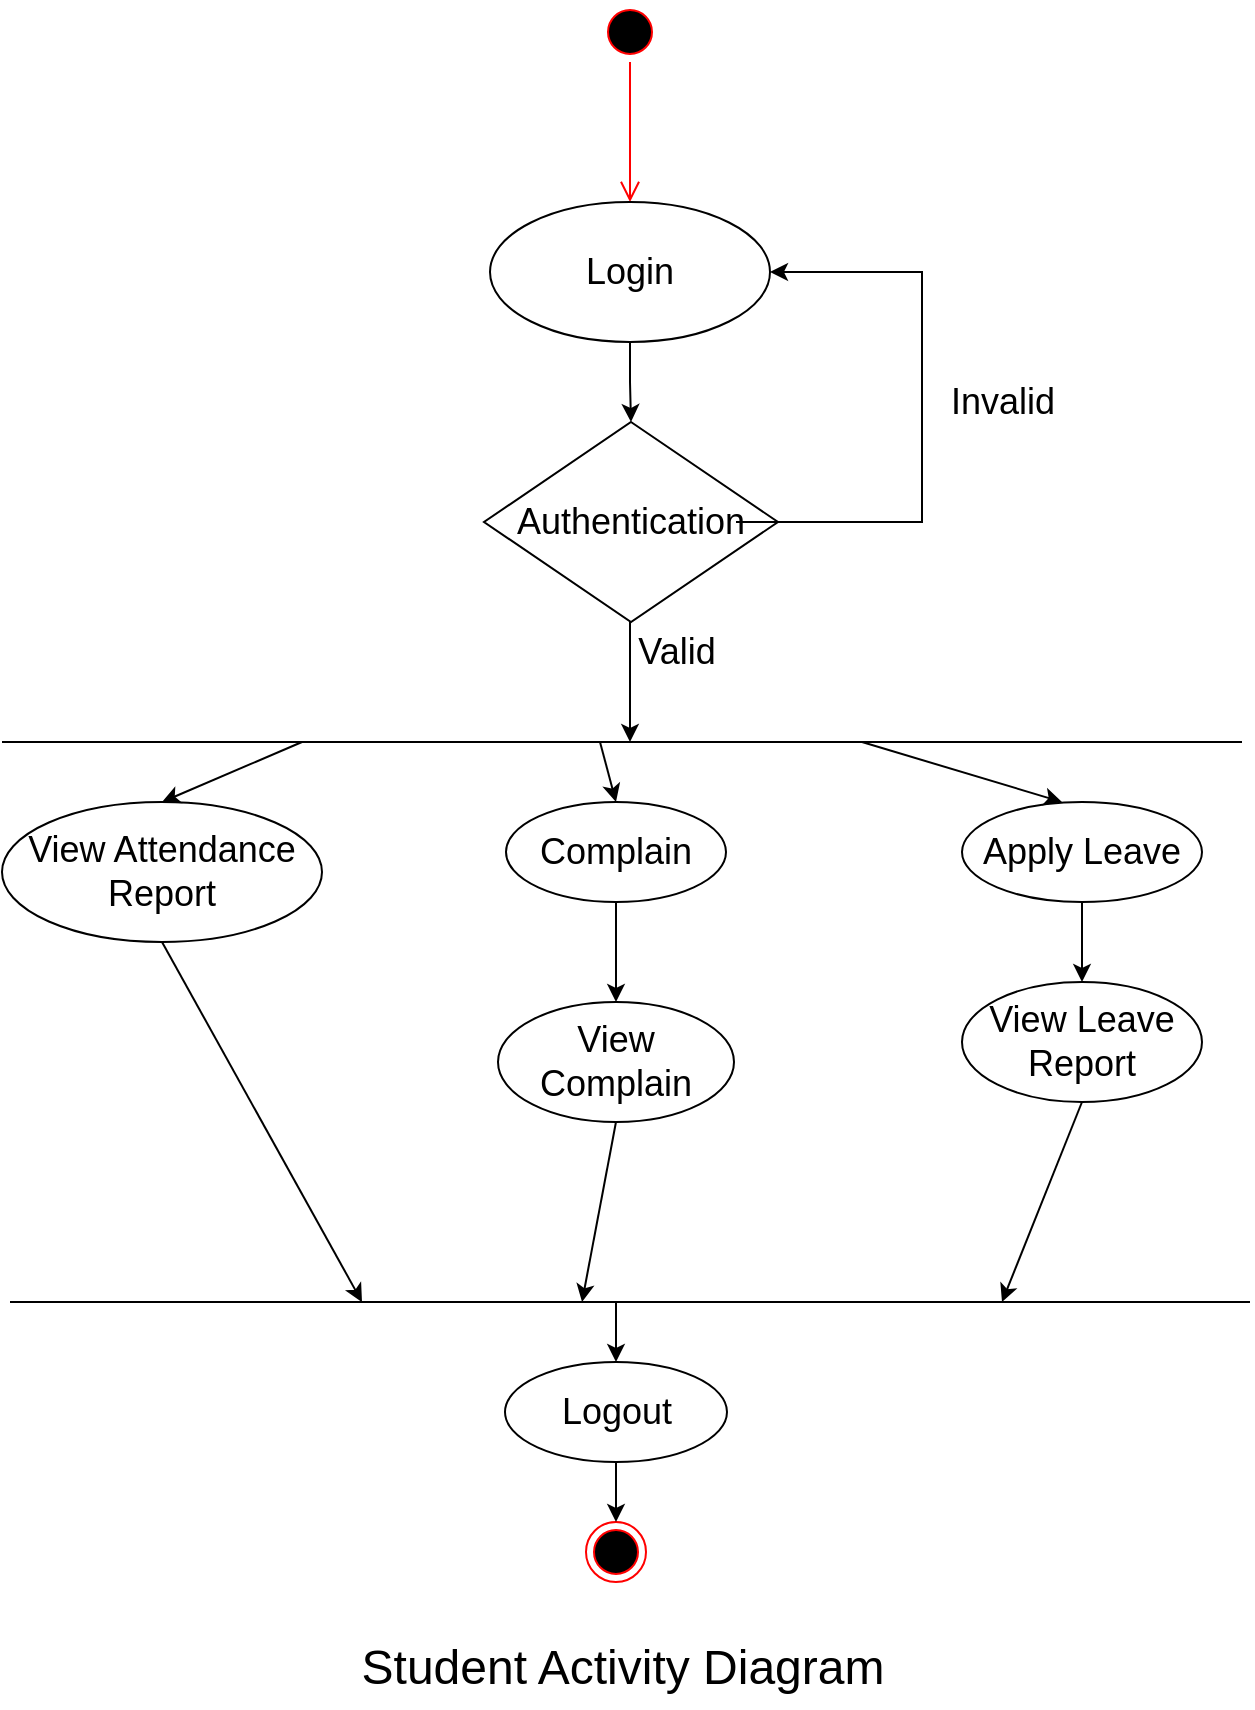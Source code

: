 <mxfile version="24.3.1" type="github">
  <diagram name="Page-1" id="agKvPzKy4cqwuzA_DU6m">
    <mxGraphModel dx="1615" dy="803" grid="1" gridSize="10" guides="1" tooltips="1" connect="1" arrows="1" fold="1" page="1" pageScale="1" pageWidth="827" pageHeight="1169" math="0" shadow="0">
      <root>
        <mxCell id="0" />
        <mxCell id="1" parent="0" />
        <mxCell id="QkCkTdr4qvbzrr6KPWi_-1" value="" style="ellipse;html=1;shape=startState;fillColor=#000000;strokeColor=#ff0000;" parent="1" vertex="1">
          <mxGeometry x="399" width="30" height="30" as="geometry" />
        </mxCell>
        <mxCell id="QkCkTdr4qvbzrr6KPWi_-2" value="" style="edgeStyle=orthogonalEdgeStyle;html=1;verticalAlign=bottom;endArrow=open;endSize=8;strokeColor=#ff0000;rounded=0;entryX=0.5;entryY=0;entryDx=0;entryDy=0;" parent="1" source="QkCkTdr4qvbzrr6KPWi_-1" target="QkCkTdr4qvbzrr6KPWi_-4" edge="1">
          <mxGeometry relative="1" as="geometry">
            <mxPoint x="414" y="90" as="targetPoint" />
          </mxGeometry>
        </mxCell>
        <mxCell id="QkCkTdr4qvbzrr6KPWi_-3" value="" style="ellipse;html=1;shape=endState;fillColor=#000000;strokeColor=#ff0000;" parent="1" vertex="1">
          <mxGeometry x="392" y="760" width="30" height="30" as="geometry" />
        </mxCell>
        <mxCell id="QkCkTdr4qvbzrr6KPWi_-12" value="" style="edgeStyle=orthogonalEdgeStyle;rounded=0;orthogonalLoop=1;jettySize=auto;html=1;" parent="1" source="QkCkTdr4qvbzrr6KPWi_-4" target="QkCkTdr4qvbzrr6KPWi_-5" edge="1">
          <mxGeometry relative="1" as="geometry" />
        </mxCell>
        <mxCell id="QkCkTdr4qvbzrr6KPWi_-4" value="&lt;font style=&quot;font-size: 18px;&quot;&gt;Login&lt;/font&gt;" style="ellipse;whiteSpace=wrap;html=1;" parent="1" vertex="1">
          <mxGeometry x="344" y="100" width="140" height="70" as="geometry" />
        </mxCell>
        <mxCell id="QkCkTdr4qvbzrr6KPWi_-13" value="" style="edgeStyle=orthogonalEdgeStyle;rounded=0;orthogonalLoop=1;jettySize=auto;html=1;" parent="1" source="QkCkTdr4qvbzrr6KPWi_-5" edge="1">
          <mxGeometry relative="1" as="geometry">
            <mxPoint x="414" y="370" as="targetPoint" />
          </mxGeometry>
        </mxCell>
        <mxCell id="QkCkTdr4qvbzrr6KPWi_-5" value="&lt;font style=&quot;font-size: 18px;&quot;&gt;Authentication&lt;/font&gt;" style="rhombus;whiteSpace=wrap;html=1;" parent="1" vertex="1">
          <mxGeometry x="341" y="210" width="147" height="100" as="geometry" />
        </mxCell>
        <mxCell id="QkCkTdr4qvbzrr6KPWi_-6" value="" style="endArrow=none;html=1;rounded=0;" parent="1" edge="1">
          <mxGeometry width="50" height="50" relative="1" as="geometry">
            <mxPoint x="100" y="370" as="sourcePoint" />
            <mxPoint x="720" y="370" as="targetPoint" />
          </mxGeometry>
        </mxCell>
        <mxCell id="QkCkTdr4qvbzrr6KPWi_-7" value="&lt;font style=&quot;font-size: 18px;&quot;&gt;View Attendance Report&lt;/font&gt;" style="ellipse;whiteSpace=wrap;html=1;" parent="1" vertex="1">
          <mxGeometry x="100" y="400" width="160" height="70" as="geometry" />
        </mxCell>
        <mxCell id="QkCkTdr4qvbzrr6KPWi_-19" value="" style="edgeStyle=orthogonalEdgeStyle;rounded=0;orthogonalLoop=1;jettySize=auto;html=1;" parent="1" source="QkCkTdr4qvbzrr6KPWi_-8" target="QkCkTdr4qvbzrr6KPWi_-11" edge="1">
          <mxGeometry relative="1" as="geometry" />
        </mxCell>
        <mxCell id="QkCkTdr4qvbzrr6KPWi_-8" value="&lt;font style=&quot;font-size: 18px;&quot;&gt;Complain&lt;/font&gt;" style="ellipse;whiteSpace=wrap;html=1;" parent="1" vertex="1">
          <mxGeometry x="352" y="400" width="110" height="50" as="geometry" />
        </mxCell>
        <mxCell id="QkCkTdr4qvbzrr6KPWi_-9" value="&lt;font style=&quot;font-size: 18px;&quot;&gt;Apply Leave&lt;/font&gt;" style="ellipse;whiteSpace=wrap;html=1;" parent="1" vertex="1">
          <mxGeometry x="580" y="400" width="120" height="50" as="geometry" />
        </mxCell>
        <mxCell id="QkCkTdr4qvbzrr6KPWi_-10" value="&lt;font style=&quot;font-size: 18px;&quot;&gt;View Leave Report&lt;/font&gt;" style="ellipse;whiteSpace=wrap;html=1;" parent="1" vertex="1">
          <mxGeometry x="580" y="490" width="120" height="60" as="geometry" />
        </mxCell>
        <mxCell id="QkCkTdr4qvbzrr6KPWi_-11" value="&lt;font style=&quot;font-size: 18px;&quot;&gt;View Complain&lt;/font&gt;" style="ellipse;whiteSpace=wrap;html=1;" parent="1" vertex="1">
          <mxGeometry x="348" y="500" width="118" height="60" as="geometry" />
        </mxCell>
        <mxCell id="QkCkTdr4qvbzrr6KPWi_-14" value="" style="endArrow=classic;html=1;rounded=0;entryX=1;entryY=0.5;entryDx=0;entryDy=0;" parent="1" target="QkCkTdr4qvbzrr6KPWi_-4" edge="1">
          <mxGeometry width="50" height="50" relative="1" as="geometry">
            <mxPoint x="467" y="260" as="sourcePoint" />
            <mxPoint x="560" y="140" as="targetPoint" />
            <Array as="points">
              <mxPoint x="560" y="260" />
              <mxPoint x="560" y="135" />
            </Array>
          </mxGeometry>
        </mxCell>
        <mxCell id="QkCkTdr4qvbzrr6KPWi_-15" value="&lt;font style=&quot;font-size: 18px;&quot;&gt;Invalid&lt;/font&gt;" style="text;html=1;align=center;verticalAlign=middle;resizable=0;points=[];autosize=1;strokeColor=none;fillColor=none;" parent="1" vertex="1">
          <mxGeometry x="560" y="180" width="80" height="40" as="geometry" />
        </mxCell>
        <mxCell id="QkCkTdr4qvbzrr6KPWi_-16" value="&lt;font style=&quot;font-size: 18px;&quot;&gt;Valid&lt;/font&gt;" style="text;html=1;align=center;verticalAlign=middle;resizable=0;points=[];autosize=1;strokeColor=none;fillColor=none;" parent="1" vertex="1">
          <mxGeometry x="407" y="305" width="60" height="40" as="geometry" />
        </mxCell>
        <mxCell id="QkCkTdr4qvbzrr6KPWi_-17" value="" style="endArrow=none;html=1;rounded=0;" parent="1" edge="1">
          <mxGeometry width="50" height="50" relative="1" as="geometry">
            <mxPoint x="104" y="650" as="sourcePoint" />
            <mxPoint x="724" y="650" as="targetPoint" />
          </mxGeometry>
        </mxCell>
        <mxCell id="QkCkTdr4qvbzrr6KPWi_-20" value="" style="endArrow=classic;html=1;rounded=0;" parent="1" edge="1">
          <mxGeometry width="50" height="50" relative="1" as="geometry">
            <mxPoint x="250" y="370" as="sourcePoint" />
            <mxPoint x="180" y="400" as="targetPoint" />
            <Array as="points">
              <mxPoint x="180" y="400" />
            </Array>
          </mxGeometry>
        </mxCell>
        <mxCell id="QkCkTdr4qvbzrr6KPWi_-21" value="" style="endArrow=classic;html=1;rounded=0;entryX=0.5;entryY=0;entryDx=0;entryDy=0;" parent="1" target="QkCkTdr4qvbzrr6KPWi_-8" edge="1">
          <mxGeometry width="50" height="50" relative="1" as="geometry">
            <mxPoint x="399" y="370" as="sourcePoint" />
            <mxPoint x="409" y="420" as="targetPoint" />
            <Array as="points" />
          </mxGeometry>
        </mxCell>
        <mxCell id="QkCkTdr4qvbzrr6KPWi_-22" value="" style="endArrow=classic;html=1;rounded=0;" parent="1" edge="1">
          <mxGeometry width="50" height="50" relative="1" as="geometry">
            <mxPoint x="530" y="370" as="sourcePoint" />
            <mxPoint x="630" y="400" as="targetPoint" />
          </mxGeometry>
        </mxCell>
        <mxCell id="QkCkTdr4qvbzrr6KPWi_-23" value="" style="endArrow=classic;html=1;rounded=0;exitX=0.5;exitY=1;exitDx=0;exitDy=0;" parent="1" source="QkCkTdr4qvbzrr6KPWi_-7" edge="1">
          <mxGeometry width="50" height="50" relative="1" as="geometry">
            <mxPoint x="170" y="570" as="sourcePoint" />
            <mxPoint x="280" y="650" as="targetPoint" />
          </mxGeometry>
        </mxCell>
        <mxCell id="QkCkTdr4qvbzrr6KPWi_-24" value="" style="endArrow=classic;html=1;rounded=0;exitX=0.5;exitY=1;exitDx=0;exitDy=0;" parent="1" source="QkCkTdr4qvbzrr6KPWi_-11" edge="1">
          <mxGeometry width="50" height="50" relative="1" as="geometry">
            <mxPoint x="390" y="580" as="sourcePoint" />
            <mxPoint x="390" y="650" as="targetPoint" />
          </mxGeometry>
        </mxCell>
        <mxCell id="QkCkTdr4qvbzrr6KPWi_-26" value="" style="endArrow=classic;html=1;rounded=0;exitX=0.5;exitY=1;exitDx=0;exitDy=0;" parent="1" source="QkCkTdr4qvbzrr6KPWi_-10" edge="1">
          <mxGeometry width="50" height="50" relative="1" as="geometry">
            <mxPoint x="620" y="560" as="sourcePoint" />
            <mxPoint x="600" y="650" as="targetPoint" />
          </mxGeometry>
        </mxCell>
        <mxCell id="QkCkTdr4qvbzrr6KPWi_-29" value="" style="edgeStyle=orthogonalEdgeStyle;rounded=0;orthogonalLoop=1;jettySize=auto;html=1;" parent="1" source="QkCkTdr4qvbzrr6KPWi_-28" target="QkCkTdr4qvbzrr6KPWi_-3" edge="1">
          <mxGeometry relative="1" as="geometry" />
        </mxCell>
        <mxCell id="QkCkTdr4qvbzrr6KPWi_-28" value="&lt;font style=&quot;font-size: 18px;&quot;&gt;Logout&lt;/font&gt;" style="ellipse;whiteSpace=wrap;html=1;" parent="1" vertex="1">
          <mxGeometry x="351.5" y="680" width="111" height="50" as="geometry" />
        </mxCell>
        <mxCell id="QkCkTdr4qvbzrr6KPWi_-30" value="" style="endArrow=classic;html=1;rounded=0;entryX=0.5;entryY=0;entryDx=0;entryDy=0;" parent="1" target="QkCkTdr4qvbzrr6KPWi_-28" edge="1">
          <mxGeometry width="50" height="50" relative="1" as="geometry">
            <mxPoint x="407" y="650" as="sourcePoint" />
            <mxPoint x="440" y="530" as="targetPoint" />
          </mxGeometry>
        </mxCell>
        <mxCell id="QkCkTdr4qvbzrr6KPWi_-34" value="&lt;font style=&quot;font-size: 24px;&quot;&gt;Student Activity Diagram&lt;/font&gt;" style="text;html=1;align=center;verticalAlign=middle;resizable=0;points=[];autosize=1;strokeColor=none;fillColor=none;" parent="1" vertex="1">
          <mxGeometry x="270" y="813" width="280" height="40" as="geometry" />
        </mxCell>
        <mxCell id="h6uqHLEIgsSbvKaUUWvr-1" value="" style="endArrow=classic;html=1;rounded=0;exitX=0.5;exitY=1;exitDx=0;exitDy=0;entryX=0.5;entryY=0;entryDx=0;entryDy=0;" parent="1" source="QkCkTdr4qvbzrr6KPWi_-9" target="QkCkTdr4qvbzrr6KPWi_-10" edge="1">
          <mxGeometry width="50" height="50" relative="1" as="geometry">
            <mxPoint x="390" y="520" as="sourcePoint" />
            <mxPoint x="440" y="470" as="targetPoint" />
          </mxGeometry>
        </mxCell>
      </root>
    </mxGraphModel>
  </diagram>
</mxfile>
